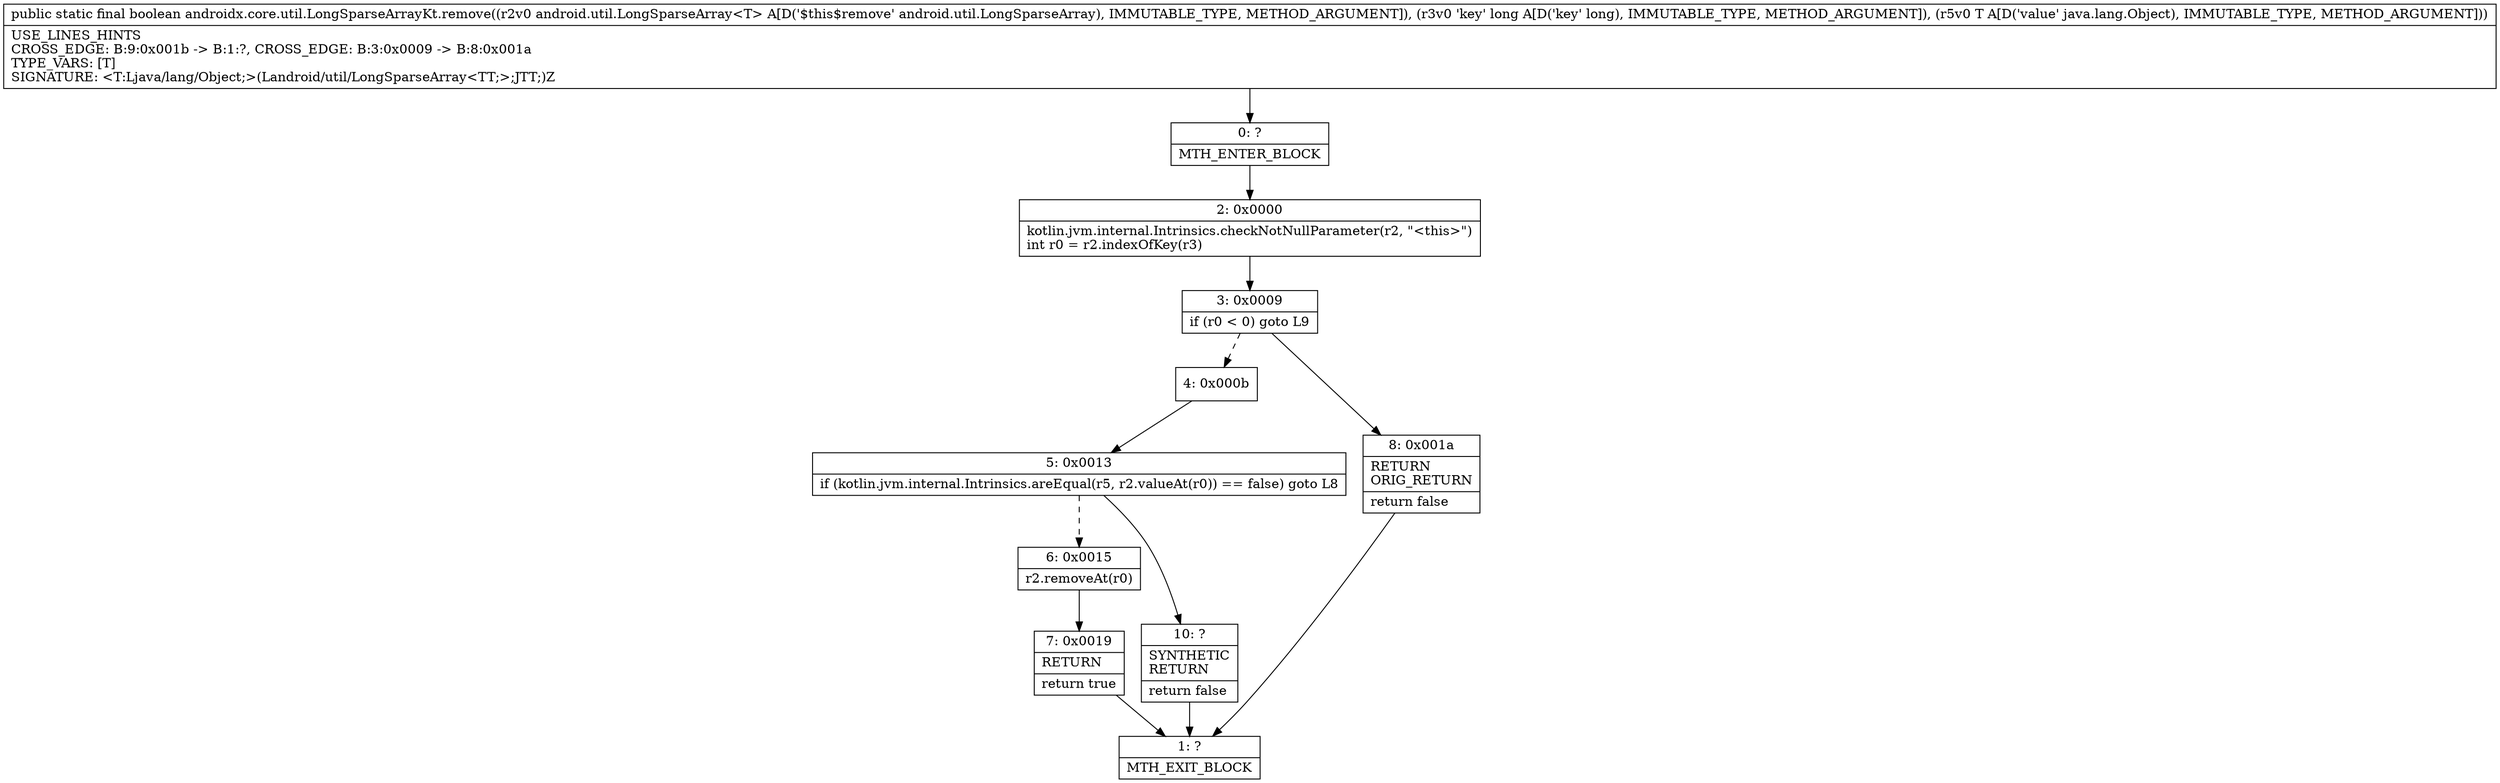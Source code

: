 digraph "CFG forandroidx.core.util.LongSparseArrayKt.remove(Landroid\/util\/LongSparseArray;JLjava\/lang\/Object;)Z" {
Node_0 [shape=record,label="{0\:\ ?|MTH_ENTER_BLOCK\l}"];
Node_2 [shape=record,label="{2\:\ 0x0000|kotlin.jvm.internal.Intrinsics.checkNotNullParameter(r2, \"\<this\>\")\lint r0 = r2.indexOfKey(r3)\l}"];
Node_3 [shape=record,label="{3\:\ 0x0009|if (r0 \< 0) goto L9\l}"];
Node_4 [shape=record,label="{4\:\ 0x000b}"];
Node_5 [shape=record,label="{5\:\ 0x0013|if (kotlin.jvm.internal.Intrinsics.areEqual(r5, r2.valueAt(r0)) == false) goto L8\l}"];
Node_6 [shape=record,label="{6\:\ 0x0015|r2.removeAt(r0)\l}"];
Node_7 [shape=record,label="{7\:\ 0x0019|RETURN\l|return true\l}"];
Node_1 [shape=record,label="{1\:\ ?|MTH_EXIT_BLOCK\l}"];
Node_10 [shape=record,label="{10\:\ ?|SYNTHETIC\lRETURN\l|return false\l}"];
Node_8 [shape=record,label="{8\:\ 0x001a|RETURN\lORIG_RETURN\l|return false\l}"];
MethodNode[shape=record,label="{public static final boolean androidx.core.util.LongSparseArrayKt.remove((r2v0 android.util.LongSparseArray\<T\> A[D('$this$remove' android.util.LongSparseArray), IMMUTABLE_TYPE, METHOD_ARGUMENT]), (r3v0 'key' long A[D('key' long), IMMUTABLE_TYPE, METHOD_ARGUMENT]), (r5v0 T A[D('value' java.lang.Object), IMMUTABLE_TYPE, METHOD_ARGUMENT]))  | USE_LINES_HINTS\lCROSS_EDGE: B:9:0x001b \-\> B:1:?, CROSS_EDGE: B:3:0x0009 \-\> B:8:0x001a\lTYPE_VARS: [T]\lSIGNATURE: \<T:Ljava\/lang\/Object;\>(Landroid\/util\/LongSparseArray\<TT;\>;JTT;)Z\l}"];
MethodNode -> Node_0;Node_0 -> Node_2;
Node_2 -> Node_3;
Node_3 -> Node_4[style=dashed];
Node_3 -> Node_8;
Node_4 -> Node_5;
Node_5 -> Node_6[style=dashed];
Node_5 -> Node_10;
Node_6 -> Node_7;
Node_7 -> Node_1;
Node_10 -> Node_1;
Node_8 -> Node_1;
}

